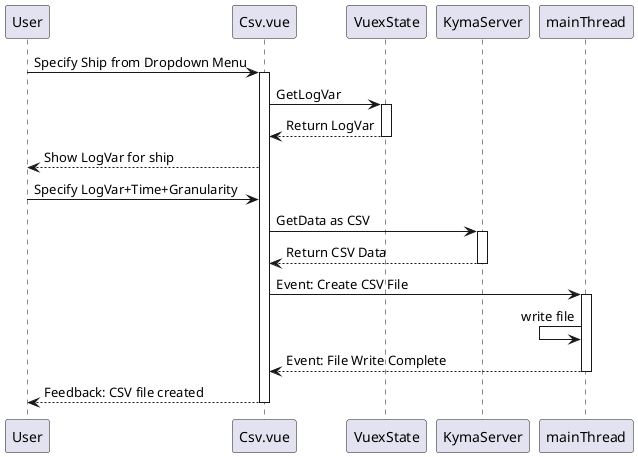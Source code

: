 @startuml
User->Csv.vue:Specify Ship from Dropdown Menu
activate Csv.vue

Csv.vue->VuexState:GetLogVar
activate VuexState
Csv.vue<--VuexState:Return LogVar
deactivate VuexState

User<--Csv.vue:Show LogVar for ship
User->Csv.vue:Specify LogVar+Time+Granularity

Csv.vue->KymaServer:GetData as CSV
activate KymaServer
Csv.vue<--KymaServer:Return CSV Data
deactivate KymaServer

Csv.vue->mainThread:Event: Create CSV File
activate mainThread
mainThread<-mainThread:write file
return Event: File Write Complete

User<--Csv.vue:Feedback: CSV file created

deactivate Csv.vue
@enduml